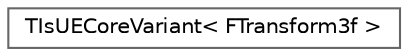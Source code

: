 digraph "Graphical Class Hierarchy"
{
 // INTERACTIVE_SVG=YES
 // LATEX_PDF_SIZE
  bgcolor="transparent";
  edge [fontname=Helvetica,fontsize=10,labelfontname=Helvetica,labelfontsize=10];
  node [fontname=Helvetica,fontsize=10,shape=box,height=0.2,width=0.4];
  rankdir="LR";
  Node0 [id="Node000000",label="TIsUECoreVariant\< FTransform3f \>",height=0.2,width=0.4,color="grey40", fillcolor="white", style="filled",URL="$dd/d03/structTIsUECoreVariant_3_01FTransform3f_01_4.html",tooltip=" "];
}
